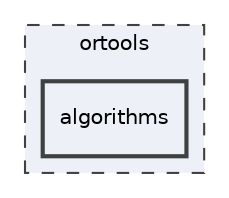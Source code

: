 digraph "algorithms"
{
 // LATEX_PDF_SIZE
  edge [fontname="Helvetica",fontsize="10",labelfontname="Helvetica",labelfontsize="10"];
  node [fontname="Helvetica",fontsize="10",shape=record];
  compound=true
  subgraph clusterdir_a7cc1eeded8f693d0da6c729bc88c45a {
    graph [ bgcolor="#edf0f7", pencolor="grey25", style="filled,dashed,", label="ortools", fontname="Helvetica", fontsize="10", URL="dir_a7cc1eeded8f693d0da6c729bc88c45a.html"]
  dir_80dda7a75b0dfcf996988638a63eb03a [shape=box, label="algorithms", style="filled,bold,", fillcolor="#edf0f7", color="grey25", URL="dir_80dda7a75b0dfcf996988638a63eb03a.html"];
  }
}
